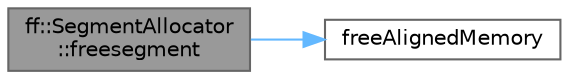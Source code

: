 digraph "ff::SegmentAllocator::freesegment"
{
 // LATEX_PDF_SIZE
  bgcolor="transparent";
  edge [fontname=Helvetica,fontsize=10,labelfontname=Helvetica,labelfontsize=10];
  node [fontname=Helvetica,fontsize=10,shape=box,height=0.2,width=0.4];
  rankdir="LR";
  Node1 [id="Node000001",label="ff::SegmentAllocator\l::freesegment",height=0.2,width=0.4,color="gray40", fillcolor="grey60", style="filled", fontcolor="black",tooltip=" "];
  Node1 -> Node2 [id="edge1_Node000001_Node000002",color="steelblue1",style="solid",tooltip=" "];
  Node2 [id="Node000002",label="freeAlignedMemory",height=0.2,width=0.4,color="grey40", fillcolor="white", style="filled",URL="$sysdep_8h.html#a8d0b69a707e38b6ee06c8039cce3a9ae",tooltip=" "];
}
